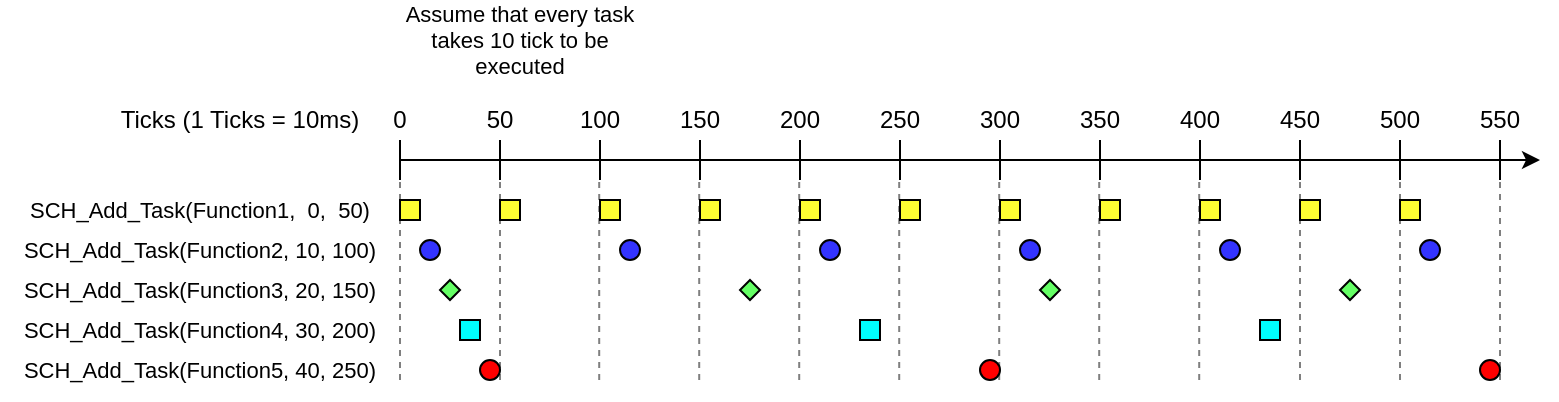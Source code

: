 <mxfile version="15.8.6" type="device"><diagram id="00z3pZD-fu0deummGwQY" name="Page-1"><mxGraphModel dx="716" dy="403" grid="1" gridSize="10" guides="1" tooltips="1" connect="1" arrows="1" fold="1" page="1" pageScale="1" pageWidth="827" pageHeight="1169" math="0" shadow="0"><root><mxCell id="0"/><mxCell id="1" parent="0"/><mxCell id="sjPUqn2kB8ZU1dNphKVC-1" value="" style="endArrow=classic;html=1;rounded=0;" edge="1" parent="1"><mxGeometry width="50" height="50" relative="1" as="geometry"><mxPoint x="200" y="280" as="sourcePoint"/><mxPoint x="770" y="280" as="targetPoint"/></mxGeometry></mxCell><mxCell id="sjPUqn2kB8ZU1dNphKVC-2" value="" style="endArrow=none;html=1;rounded=0;" edge="1" parent="1"><mxGeometry width="50" height="50" relative="1" as="geometry"><mxPoint x="200" y="290" as="sourcePoint"/><mxPoint x="200" y="270" as="targetPoint"/></mxGeometry></mxCell><mxCell id="sjPUqn2kB8ZU1dNphKVC-3" value="0" style="text;html=1;strokeColor=none;fillColor=none;align=center;verticalAlign=middle;whiteSpace=wrap;rounded=0;" vertex="1" parent="1"><mxGeometry x="190" y="250" width="20" height="20" as="geometry"/></mxCell><mxCell id="sjPUqn2kB8ZU1dNphKVC-4" value="" style="endArrow=none;html=1;rounded=0;" edge="1" parent="1"><mxGeometry width="50" height="50" relative="1" as="geometry"><mxPoint x="250" y="290" as="sourcePoint"/><mxPoint x="250" y="270" as="targetPoint"/></mxGeometry></mxCell><mxCell id="sjPUqn2kB8ZU1dNphKVC-5" value="" style="endArrow=none;html=1;rounded=0;" edge="1" parent="1"><mxGeometry width="50" height="50" relative="1" as="geometry"><mxPoint x="300" y="290" as="sourcePoint"/><mxPoint x="300" y="270" as="targetPoint"/></mxGeometry></mxCell><mxCell id="sjPUqn2kB8ZU1dNphKVC-6" value="" style="endArrow=none;html=1;rounded=0;" edge="1" parent="1"><mxGeometry width="50" height="50" relative="1" as="geometry"><mxPoint x="350" y="290" as="sourcePoint"/><mxPoint x="350" y="270" as="targetPoint"/></mxGeometry></mxCell><mxCell id="sjPUqn2kB8ZU1dNphKVC-7" value="" style="endArrow=none;html=1;rounded=0;" edge="1" parent="1"><mxGeometry width="50" height="50" relative="1" as="geometry"><mxPoint x="400" y="290" as="sourcePoint"/><mxPoint x="400" y="270" as="targetPoint"/></mxGeometry></mxCell><mxCell id="sjPUqn2kB8ZU1dNphKVC-8" value="" style="endArrow=none;html=1;rounded=0;" edge="1" parent="1"><mxGeometry width="50" height="50" relative="1" as="geometry"><mxPoint x="450" y="290" as="sourcePoint"/><mxPoint x="450" y="270" as="targetPoint"/></mxGeometry></mxCell><mxCell id="sjPUqn2kB8ZU1dNphKVC-9" value="" style="endArrow=none;html=1;rounded=0;" edge="1" parent="1"><mxGeometry width="50" height="50" relative="1" as="geometry"><mxPoint x="500" y="290" as="sourcePoint"/><mxPoint x="500" y="270" as="targetPoint"/></mxGeometry></mxCell><mxCell id="sjPUqn2kB8ZU1dNphKVC-10" value="" style="endArrow=none;html=1;rounded=0;" edge="1" parent="1"><mxGeometry width="50" height="50" relative="1" as="geometry"><mxPoint x="550" y="290" as="sourcePoint"/><mxPoint x="550" y="270" as="targetPoint"/></mxGeometry></mxCell><mxCell id="sjPUqn2kB8ZU1dNphKVC-11" value="" style="endArrow=none;html=1;rounded=0;" edge="1" parent="1"><mxGeometry width="50" height="50" relative="1" as="geometry"><mxPoint x="600" y="290" as="sourcePoint"/><mxPoint x="600" y="270" as="targetPoint"/></mxGeometry></mxCell><mxCell id="sjPUqn2kB8ZU1dNphKVC-13" value="50" style="text;html=1;strokeColor=none;fillColor=none;align=center;verticalAlign=middle;whiteSpace=wrap;rounded=0;" vertex="1" parent="1"><mxGeometry x="240" y="250" width="20" height="20" as="geometry"/></mxCell><mxCell id="sjPUqn2kB8ZU1dNphKVC-14" value="100" style="text;html=1;strokeColor=none;fillColor=none;align=center;verticalAlign=middle;whiteSpace=wrap;rounded=0;" vertex="1" parent="1"><mxGeometry x="290" y="250" width="20" height="20" as="geometry"/></mxCell><mxCell id="sjPUqn2kB8ZU1dNphKVC-15" value="150" style="text;html=1;strokeColor=none;fillColor=none;align=center;verticalAlign=middle;whiteSpace=wrap;rounded=0;" vertex="1" parent="1"><mxGeometry x="340" y="250" width="20" height="20" as="geometry"/></mxCell><mxCell id="sjPUqn2kB8ZU1dNphKVC-16" value="200" style="text;html=1;strokeColor=none;fillColor=none;align=center;verticalAlign=middle;whiteSpace=wrap;rounded=0;" vertex="1" parent="1"><mxGeometry x="390" y="250" width="20" height="20" as="geometry"/></mxCell><mxCell id="sjPUqn2kB8ZU1dNphKVC-17" value="250" style="text;html=1;strokeColor=none;fillColor=none;align=center;verticalAlign=middle;whiteSpace=wrap;rounded=0;" vertex="1" parent="1"><mxGeometry x="440" y="250" width="20" height="20" as="geometry"/></mxCell><mxCell id="sjPUqn2kB8ZU1dNphKVC-18" value="300" style="text;html=1;strokeColor=none;fillColor=none;align=center;verticalAlign=middle;whiteSpace=wrap;rounded=0;" vertex="1" parent="1"><mxGeometry x="490" y="250" width="20" height="20" as="geometry"/></mxCell><mxCell id="sjPUqn2kB8ZU1dNphKVC-19" value="350" style="text;html=1;strokeColor=none;fillColor=none;align=center;verticalAlign=middle;whiteSpace=wrap;rounded=0;" vertex="1" parent="1"><mxGeometry x="540" y="250" width="20" height="20" as="geometry"/></mxCell><mxCell id="sjPUqn2kB8ZU1dNphKVC-20" value="400" style="text;html=1;strokeColor=none;fillColor=none;align=center;verticalAlign=middle;whiteSpace=wrap;rounded=0;" vertex="1" parent="1"><mxGeometry x="590" y="250" width="20" height="20" as="geometry"/></mxCell><mxCell id="sjPUqn2kB8ZU1dNphKVC-21" value="" style="endArrow=none;html=1;rounded=0;" edge="1" parent="1"><mxGeometry width="50" height="50" relative="1" as="geometry"><mxPoint x="650" y="290" as="sourcePoint"/><mxPoint x="650" y="270" as="targetPoint"/></mxGeometry></mxCell><mxCell id="sjPUqn2kB8ZU1dNphKVC-22" value="450" style="text;html=1;strokeColor=none;fillColor=none;align=center;verticalAlign=middle;whiteSpace=wrap;rounded=0;" vertex="1" parent="1"><mxGeometry x="640" y="250" width="20" height="20" as="geometry"/></mxCell><mxCell id="sjPUqn2kB8ZU1dNphKVC-23" value="Ticks (1 Ticks = 10ms)" style="text;html=1;strokeColor=none;fillColor=none;align=center;verticalAlign=middle;whiteSpace=wrap;rounded=0;" vertex="1" parent="1"><mxGeometry x="50" y="245" width="140" height="30" as="geometry"/></mxCell><mxCell id="sjPUqn2kB8ZU1dNphKVC-26" value="" style="rounded=0;whiteSpace=wrap;html=1;fontSize=11;fillColor=#FFFF33;" vertex="1" parent="1"><mxGeometry x="200" y="300" width="10" height="10" as="geometry"/></mxCell><mxCell id="sjPUqn2kB8ZU1dNphKVC-27" value="SCH_Add_Task(Function1,&amp;nbsp; 0,&amp;nbsp; 50)" style="text;html=1;strokeColor=none;fillColor=none;align=center;verticalAlign=middle;whiteSpace=wrap;rounded=0;fontSize=11;" vertex="1" parent="1"><mxGeometry y="290" width="200" height="30" as="geometry"/></mxCell><mxCell id="sjPUqn2kB8ZU1dNphKVC-28" value="" style="rounded=0;whiteSpace=wrap;html=1;fontSize=11;fillColor=#FFFF33;" vertex="1" parent="1"><mxGeometry x="250" y="300" width="10" height="10" as="geometry"/></mxCell><mxCell id="sjPUqn2kB8ZU1dNphKVC-29" value="" style="rounded=0;whiteSpace=wrap;html=1;fontSize=11;fillColor=#FFFF33;" vertex="1" parent="1"><mxGeometry x="300" y="300" width="10" height="10" as="geometry"/></mxCell><mxCell id="sjPUqn2kB8ZU1dNphKVC-30" value="" style="rounded=0;whiteSpace=wrap;html=1;fontSize=11;fillColor=#FFFF33;" vertex="1" parent="1"><mxGeometry x="350" y="300" width="10" height="10" as="geometry"/></mxCell><mxCell id="sjPUqn2kB8ZU1dNphKVC-31" value="Assume that every task takes 10 tick to be executed" style="text;html=1;strokeColor=none;fillColor=none;align=center;verticalAlign=middle;whiteSpace=wrap;rounded=0;fontSize=11;" vertex="1" parent="1"><mxGeometry x="200" y="200" width="120" height="40" as="geometry"/></mxCell><mxCell id="sjPUqn2kB8ZU1dNphKVC-32" value="" style="rounded=0;whiteSpace=wrap;html=1;fontSize=11;fillColor=#FFFF33;" vertex="1" parent="1"><mxGeometry x="400" y="300" width="10" height="10" as="geometry"/></mxCell><mxCell id="sjPUqn2kB8ZU1dNphKVC-33" value="" style="rounded=0;whiteSpace=wrap;html=1;fontSize=11;fillColor=#FFFF33;" vertex="1" parent="1"><mxGeometry x="450" y="300" width="10" height="10" as="geometry"/></mxCell><mxCell id="sjPUqn2kB8ZU1dNphKVC-34" value="" style="rounded=0;whiteSpace=wrap;html=1;fontSize=11;fillColor=#FFFF33;" vertex="1" parent="1"><mxGeometry x="500" y="300" width="10" height="10" as="geometry"/></mxCell><mxCell id="sjPUqn2kB8ZU1dNphKVC-35" value="" style="rounded=0;whiteSpace=wrap;html=1;fontSize=11;fillColor=#FFFF33;" vertex="1" parent="1"><mxGeometry x="550" y="300" width="10" height="10" as="geometry"/></mxCell><mxCell id="sjPUqn2kB8ZU1dNphKVC-36" value="" style="rounded=0;whiteSpace=wrap;html=1;fontSize=11;fillColor=#FFFF33;" vertex="1" parent="1"><mxGeometry x="600" y="300" width="10" height="10" as="geometry"/></mxCell><mxCell id="sjPUqn2kB8ZU1dNphKVC-37" value="SCH_Add_Task(Function2, 10, 100)" style="text;html=1;strokeColor=none;fillColor=none;align=center;verticalAlign=middle;whiteSpace=wrap;rounded=0;fontSize=11;" vertex="1" parent="1"><mxGeometry y="310" width="200" height="30" as="geometry"/></mxCell><mxCell id="sjPUqn2kB8ZU1dNphKVC-39" value="" style="ellipse;whiteSpace=wrap;html=1;aspect=fixed;fontSize=11;fillColor=#3333FF;" vertex="1" parent="1"><mxGeometry x="210" y="320" width="10" height="10" as="geometry"/></mxCell><mxCell id="sjPUqn2kB8ZU1dNphKVC-72" value="" style="ellipse;whiteSpace=wrap;html=1;aspect=fixed;fontSize=11;fillColor=#3333FF;" vertex="1" parent="1"><mxGeometry x="310" y="320" width="10" height="10" as="geometry"/></mxCell><mxCell id="sjPUqn2kB8ZU1dNphKVC-74" value="" style="ellipse;whiteSpace=wrap;html=1;aspect=fixed;fontSize=11;fillColor=#3333FF;" vertex="1" parent="1"><mxGeometry x="410" y="320" width="10" height="10" as="geometry"/></mxCell><mxCell id="sjPUqn2kB8ZU1dNphKVC-76" value="" style="ellipse;whiteSpace=wrap;html=1;aspect=fixed;fontSize=11;fillColor=#3333FF;" vertex="1" parent="1"><mxGeometry x="510" y="320" width="10" height="10" as="geometry"/></mxCell><mxCell id="sjPUqn2kB8ZU1dNphKVC-77" value="" style="ellipse;whiteSpace=wrap;html=1;aspect=fixed;fontSize=11;fillColor=#3333FF;" vertex="1" parent="1"><mxGeometry x="610" y="320" width="10" height="10" as="geometry"/></mxCell><mxCell id="sjPUqn2kB8ZU1dNphKVC-78" value="SCH_Add_Task(Function3, 20, 150)" style="text;html=1;strokeColor=none;fillColor=none;align=center;verticalAlign=middle;whiteSpace=wrap;rounded=0;fontSize=11;" vertex="1" parent="1"><mxGeometry y="330" width="200" height="30" as="geometry"/></mxCell><mxCell id="sjPUqn2kB8ZU1dNphKVC-79" value="" style="rhombus;whiteSpace=wrap;html=1;fontSize=11;fillColor=#66FF66;" vertex="1" parent="1"><mxGeometry x="220" y="340" width="10" height="10" as="geometry"/></mxCell><mxCell id="sjPUqn2kB8ZU1dNphKVC-80" value="" style="rhombus;whiteSpace=wrap;html=1;fontSize=11;fillColor=#66FF66;" vertex="1" parent="1"><mxGeometry x="370" y="340" width="10" height="10" as="geometry"/></mxCell><mxCell id="sjPUqn2kB8ZU1dNphKVC-81" value="" style="endArrow=none;dashed=1;html=1;rounded=0;fontSize=11;opacity=50;" edge="1" parent="1"><mxGeometry width="50" height="50" relative="1" as="geometry"><mxPoint x="200" y="390" as="sourcePoint"/><mxPoint x="200" y="290" as="targetPoint"/></mxGeometry></mxCell><mxCell id="sjPUqn2kB8ZU1dNphKVC-83" value="" style="endArrow=none;dashed=1;html=1;rounded=0;fontSize=11;opacity=50;" edge="1" parent="1"><mxGeometry width="50" height="50" relative="1" as="geometry"><mxPoint x="299.6" y="390" as="sourcePoint"/><mxPoint x="299.6" y="290" as="targetPoint"/></mxGeometry></mxCell><mxCell id="sjPUqn2kB8ZU1dNphKVC-84" value="SCH_Add_Task(Function4, 30, 200)" style="text;html=1;strokeColor=none;fillColor=none;align=center;verticalAlign=middle;whiteSpace=wrap;rounded=0;fontSize=11;" vertex="1" parent="1"><mxGeometry y="350" width="200" height="30" as="geometry"/></mxCell><mxCell id="sjPUqn2kB8ZU1dNphKVC-85" value="" style="rounded=0;whiteSpace=wrap;html=1;fontSize=11;fillColor=#00FFFF;" vertex="1" parent="1"><mxGeometry x="230" y="360" width="10" height="10" as="geometry"/></mxCell><mxCell id="sjPUqn2kB8ZU1dNphKVC-86" value="" style="rounded=0;whiteSpace=wrap;html=1;fontSize=11;fillColor=#00FFFF;" vertex="1" parent="1"><mxGeometry x="430" y="360" width="10" height="10" as="geometry"/></mxCell><mxCell id="sjPUqn2kB8ZU1dNphKVC-87" value="" style="ellipse;whiteSpace=wrap;html=1;aspect=fixed;fontSize=11;fillColor=#FF0000;" vertex="1" parent="1"><mxGeometry x="240" y="380" width="10" height="10" as="geometry"/></mxCell><mxCell id="sjPUqn2kB8ZU1dNphKVC-88" value="SCH_Add_Task(Function5, 40, 250)" style="text;html=1;strokeColor=none;fillColor=none;align=center;verticalAlign=middle;whiteSpace=wrap;rounded=0;fontSize=11;" vertex="1" parent="1"><mxGeometry y="370" width="200" height="30" as="geometry"/></mxCell><mxCell id="sjPUqn2kB8ZU1dNphKVC-89" value="" style="endArrow=none;dashed=1;html=1;rounded=0;fontSize=11;opacity=50;" edge="1" parent="1"><mxGeometry width="50" height="50" relative="1" as="geometry"><mxPoint x="250.0" y="390" as="sourcePoint"/><mxPoint x="250.0" y="290" as="targetPoint"/></mxGeometry></mxCell><mxCell id="sjPUqn2kB8ZU1dNphKVC-90" value="" style="endArrow=none;dashed=1;html=1;rounded=0;fontSize=11;opacity=50;" edge="1" parent="1"><mxGeometry width="50" height="50" relative="1" as="geometry"><mxPoint x="349.6" y="390" as="sourcePoint"/><mxPoint x="349.6" y="290" as="targetPoint"/></mxGeometry></mxCell><mxCell id="sjPUqn2kB8ZU1dNphKVC-91" value="" style="endArrow=none;dashed=1;html=1;rounded=0;fontSize=11;opacity=50;" edge="1" parent="1"><mxGeometry width="50" height="50" relative="1" as="geometry"><mxPoint x="399.6" y="390" as="sourcePoint"/><mxPoint x="399.6" y="290" as="targetPoint"/></mxGeometry></mxCell><mxCell id="sjPUqn2kB8ZU1dNphKVC-92" value="" style="endArrow=none;dashed=1;html=1;rounded=0;fontSize=11;opacity=50;" edge="1" parent="1"><mxGeometry width="50" height="50" relative="1" as="geometry"><mxPoint x="449.6" y="390" as="sourcePoint"/><mxPoint x="449.6" y="290" as="targetPoint"/></mxGeometry></mxCell><mxCell id="sjPUqn2kB8ZU1dNphKVC-93" value="" style="endArrow=none;dashed=1;html=1;rounded=0;fontSize=11;opacity=50;" edge="1" parent="1"><mxGeometry width="50" height="50" relative="1" as="geometry"><mxPoint x="499.6" y="390" as="sourcePoint"/><mxPoint x="499.6" y="290" as="targetPoint"/></mxGeometry></mxCell><mxCell id="sjPUqn2kB8ZU1dNphKVC-94" value="" style="endArrow=none;dashed=1;html=1;rounded=0;fontSize=11;opacity=50;" edge="1" parent="1"><mxGeometry width="50" height="50" relative="1" as="geometry"><mxPoint x="549.6" y="390" as="sourcePoint"/><mxPoint x="549.6" y="290" as="targetPoint"/></mxGeometry></mxCell><mxCell id="sjPUqn2kB8ZU1dNphKVC-95" value="" style="endArrow=none;dashed=1;html=1;rounded=0;fontSize=11;opacity=50;" edge="1" parent="1"><mxGeometry width="50" height="50" relative="1" as="geometry"><mxPoint x="599.6" y="390" as="sourcePoint"/><mxPoint x="599.6" y="290" as="targetPoint"/></mxGeometry></mxCell><mxCell id="sjPUqn2kB8ZU1dNphKVC-96" value="" style="endArrow=none;dashed=1;html=1;rounded=0;fontSize=11;opacity=50;" edge="1" parent="1"><mxGeometry width="50" height="50" relative="1" as="geometry"><mxPoint x="650" y="390" as="sourcePoint"/><mxPoint x="650" y="290" as="targetPoint"/></mxGeometry></mxCell><mxCell id="sjPUqn2kB8ZU1dNphKVC-97" value="" style="rhombus;whiteSpace=wrap;html=1;fontSize=11;fillColor=#66FF66;" vertex="1" parent="1"><mxGeometry x="520" y="340" width="10" height="10" as="geometry"/></mxCell><mxCell id="sjPUqn2kB8ZU1dNphKVC-98" value="" style="ellipse;whiteSpace=wrap;html=1;aspect=fixed;fontSize=11;fillColor=#FF0000;" vertex="1" parent="1"><mxGeometry x="490" y="380" width="10" height="10" as="geometry"/></mxCell><mxCell id="sjPUqn2kB8ZU1dNphKVC-99" value="" style="rounded=0;whiteSpace=wrap;html=1;fontSize=11;fillColor=#00FFFF;" vertex="1" parent="1"><mxGeometry x="630" y="360" width="10" height="10" as="geometry"/></mxCell><mxCell id="sjPUqn2kB8ZU1dNphKVC-101" value="" style="rounded=0;whiteSpace=wrap;html=1;fontSize=11;fillColor=#FFFF33;" vertex="1" parent="1"><mxGeometry x="650" y="300" width="10" height="10" as="geometry"/></mxCell><mxCell id="sjPUqn2kB8ZU1dNphKVC-102" value="500" style="text;html=1;strokeColor=none;fillColor=none;align=center;verticalAlign=middle;whiteSpace=wrap;rounded=0;" vertex="1" parent="1"><mxGeometry x="690" y="250" width="20" height="20" as="geometry"/></mxCell><mxCell id="sjPUqn2kB8ZU1dNphKVC-103" value="" style="endArrow=none;html=1;rounded=0;" edge="1" parent="1"><mxGeometry width="50" height="50" relative="1" as="geometry"><mxPoint x="700" y="290" as="sourcePoint"/><mxPoint x="700" y="270" as="targetPoint"/></mxGeometry></mxCell><mxCell id="sjPUqn2kB8ZU1dNphKVC-104" value="" style="endArrow=none;dashed=1;html=1;rounded=0;fontSize=11;opacity=50;" edge="1" parent="1"><mxGeometry width="50" height="50" relative="1" as="geometry"><mxPoint x="700" y="390" as="sourcePoint"/><mxPoint x="700" y="290" as="targetPoint"/></mxGeometry></mxCell><mxCell id="sjPUqn2kB8ZU1dNphKVC-105" value="" style="rounded=0;whiteSpace=wrap;html=1;fontSize=11;fillColor=#FFFF33;" vertex="1" parent="1"><mxGeometry x="700" y="300" width="10" height="10" as="geometry"/></mxCell><mxCell id="sjPUqn2kB8ZU1dNphKVC-106" value="" style="ellipse;whiteSpace=wrap;html=1;aspect=fixed;fontSize=11;fillColor=#3333FF;" vertex="1" parent="1"><mxGeometry x="710" y="320" width="10" height="10" as="geometry"/></mxCell><mxCell id="sjPUqn2kB8ZU1dNphKVC-107" value="" style="rhombus;whiteSpace=wrap;html=1;fontSize=11;fillColor=#66FF66;" vertex="1" parent="1"><mxGeometry x="670" y="340" width="10" height="10" as="geometry"/></mxCell><mxCell id="sjPUqn2kB8ZU1dNphKVC-108" value="" style="ellipse;whiteSpace=wrap;html=1;aspect=fixed;fontSize=11;fillColor=#FF0000;" vertex="1" parent="1"><mxGeometry x="740" y="380" width="10" height="10" as="geometry"/></mxCell><mxCell id="sjPUqn2kB8ZU1dNphKVC-109" value="550" style="text;html=1;strokeColor=none;fillColor=none;align=center;verticalAlign=middle;whiteSpace=wrap;rounded=0;" vertex="1" parent="1"><mxGeometry x="740" y="250" width="20" height="20" as="geometry"/></mxCell><mxCell id="sjPUqn2kB8ZU1dNphKVC-110" value="" style="endArrow=none;html=1;rounded=0;" edge="1" parent="1"><mxGeometry width="50" height="50" relative="1" as="geometry"><mxPoint x="750" y="290" as="sourcePoint"/><mxPoint x="750" y="270" as="targetPoint"/></mxGeometry></mxCell><mxCell id="sjPUqn2kB8ZU1dNphKVC-111" value="" style="endArrow=none;dashed=1;html=1;rounded=0;fontSize=11;opacity=50;" edge="1" parent="1"><mxGeometry width="50" height="50" relative="1" as="geometry"><mxPoint x="750" y="390" as="sourcePoint"/><mxPoint x="750" y="290" as="targetPoint"/></mxGeometry></mxCell></root></mxGraphModel></diagram></mxfile>